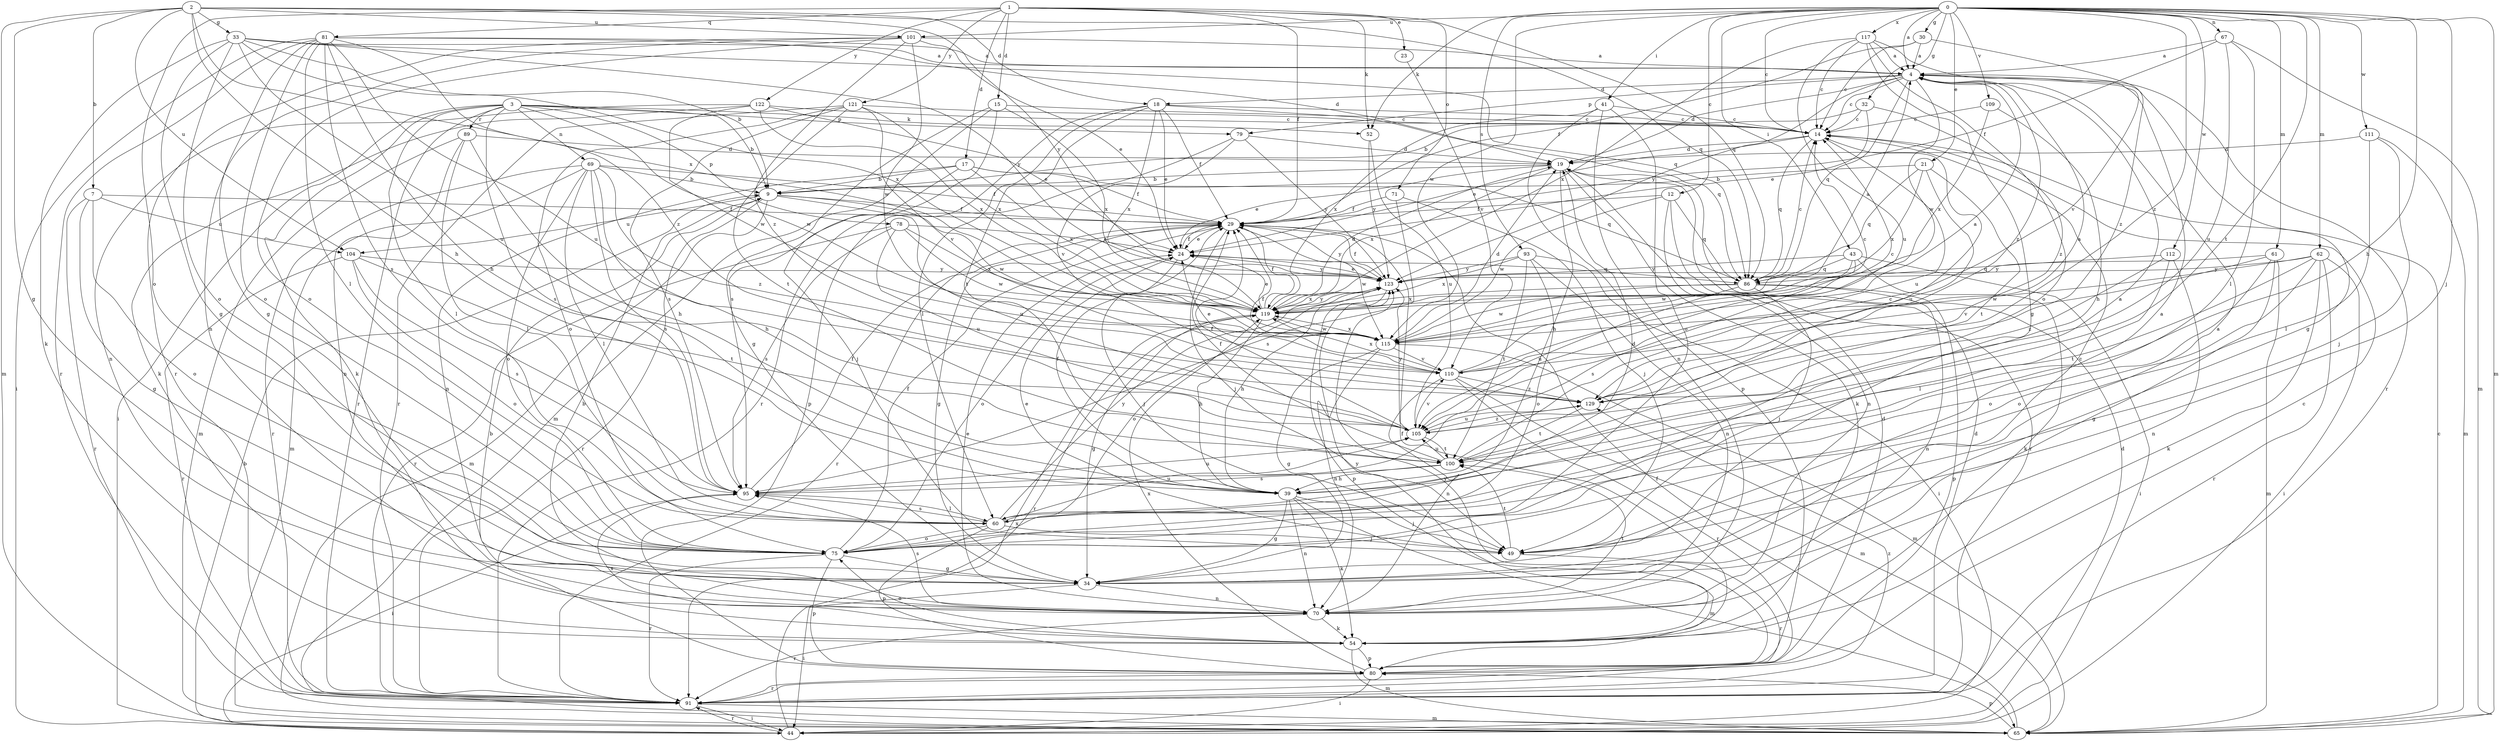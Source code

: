 strict digraph  {
0;
1;
2;
3;
4;
7;
9;
12;
14;
15;
17;
18;
19;
21;
23;
24;
29;
30;
32;
33;
34;
39;
41;
43;
44;
49;
52;
54;
60;
61;
62;
65;
67;
69;
70;
71;
75;
78;
79;
80;
81;
86;
89;
91;
93;
95;
100;
101;
104;
105;
109;
110;
111;
112;
115;
117;
119;
121;
122;
123;
129;
0 -> 4  [label=a];
0 -> 12  [label=c];
0 -> 14  [label=c];
0 -> 21  [label=e];
0 -> 30  [label=g];
0 -> 32  [label=g];
0 -> 39  [label=h];
0 -> 41  [label=i];
0 -> 43  [label=i];
0 -> 49  [label=j];
0 -> 52  [label=k];
0 -> 61  [label=m];
0 -> 62  [label=m];
0 -> 65  [label=m];
0 -> 67  [label=n];
0 -> 93  [label=s];
0 -> 100  [label=t];
0 -> 101  [label=u];
0 -> 109  [label=v];
0 -> 111  [label=w];
0 -> 112  [label=w];
0 -> 115  [label=w];
0 -> 117  [label=x];
0 -> 129  [label=z];
1 -> 15  [label=d];
1 -> 17  [label=d];
1 -> 23  [label=e];
1 -> 29  [label=f];
1 -> 52  [label=k];
1 -> 71  [label=o];
1 -> 75  [label=o];
1 -> 81  [label=q];
1 -> 86  [label=q];
1 -> 121  [label=y];
1 -> 122  [label=y];
2 -> 7  [label=b];
2 -> 18  [label=d];
2 -> 33  [label=g];
2 -> 34  [label=g];
2 -> 39  [label=h];
2 -> 65  [label=m];
2 -> 86  [label=q];
2 -> 101  [label=u];
2 -> 104  [label=u];
2 -> 119  [label=x];
2 -> 123  [label=y];
3 -> 9  [label=b];
3 -> 44  [label=i];
3 -> 52  [label=k];
3 -> 54  [label=k];
3 -> 60  [label=l];
3 -> 69  [label=n];
3 -> 78  [label=p];
3 -> 79  [label=p];
3 -> 89  [label=r];
3 -> 91  [label=r];
3 -> 95  [label=s];
3 -> 115  [label=w];
4 -> 14  [label=c];
4 -> 18  [label=d];
4 -> 19  [label=d];
4 -> 34  [label=g];
4 -> 79  [label=p];
4 -> 86  [label=q];
4 -> 91  [label=r];
4 -> 115  [label=w];
4 -> 123  [label=y];
4 -> 129  [label=z];
7 -> 29  [label=f];
7 -> 34  [label=g];
7 -> 75  [label=o];
7 -> 91  [label=r];
7 -> 104  [label=u];
9 -> 29  [label=f];
9 -> 65  [label=m];
9 -> 91  [label=r];
9 -> 104  [label=u];
9 -> 105  [label=u];
9 -> 115  [label=w];
12 -> 29  [label=f];
12 -> 70  [label=n];
12 -> 86  [label=q];
12 -> 91  [label=r];
12 -> 115  [label=w];
14 -> 19  [label=d];
14 -> 24  [label=e];
14 -> 86  [label=q];
14 -> 105  [label=u];
15 -> 14  [label=c];
15 -> 34  [label=g];
15 -> 65  [label=m];
15 -> 95  [label=s];
15 -> 119  [label=x];
17 -> 9  [label=b];
17 -> 29  [label=f];
17 -> 49  [label=j];
17 -> 70  [label=n];
17 -> 86  [label=q];
17 -> 119  [label=x];
18 -> 14  [label=c];
18 -> 24  [label=e];
18 -> 29  [label=f];
18 -> 60  [label=l];
18 -> 86  [label=q];
18 -> 91  [label=r];
18 -> 100  [label=t];
18 -> 119  [label=x];
19 -> 9  [label=b];
19 -> 24  [label=e];
19 -> 39  [label=h];
19 -> 54  [label=k];
19 -> 119  [label=x];
21 -> 9  [label=b];
21 -> 86  [label=q];
21 -> 100  [label=t];
21 -> 105  [label=u];
21 -> 119  [label=x];
23 -> 110  [label=v];
24 -> 29  [label=f];
24 -> 49  [label=j];
24 -> 75  [label=o];
24 -> 86  [label=q];
24 -> 123  [label=y];
29 -> 24  [label=e];
29 -> 34  [label=g];
29 -> 49  [label=j];
29 -> 91  [label=r];
29 -> 115  [label=w];
29 -> 123  [label=y];
30 -> 4  [label=a];
30 -> 14  [label=c];
30 -> 29  [label=f];
30 -> 129  [label=z];
32 -> 9  [label=b];
32 -> 14  [label=c];
32 -> 24  [label=e];
32 -> 129  [label=z];
33 -> 4  [label=a];
33 -> 9  [label=b];
33 -> 34  [label=g];
33 -> 54  [label=k];
33 -> 75  [label=o];
33 -> 86  [label=q];
33 -> 105  [label=u];
33 -> 119  [label=x];
33 -> 123  [label=y];
34 -> 4  [label=a];
34 -> 14  [label=c];
34 -> 44  [label=i];
34 -> 70  [label=n];
39 -> 29  [label=f];
39 -> 34  [label=g];
39 -> 49  [label=j];
39 -> 54  [label=k];
39 -> 65  [label=m];
39 -> 70  [label=n];
41 -> 14  [label=c];
41 -> 70  [label=n];
41 -> 75  [label=o];
41 -> 80  [label=p];
41 -> 119  [label=x];
43 -> 44  [label=i];
43 -> 54  [label=k];
43 -> 86  [label=q];
43 -> 95  [label=s];
43 -> 115  [label=w];
43 -> 123  [label=y];
44 -> 9  [label=b];
44 -> 19  [label=d];
44 -> 91  [label=r];
44 -> 119  [label=x];
49 -> 4  [label=a];
49 -> 24  [label=e];
49 -> 91  [label=r];
49 -> 100  [label=t];
52 -> 105  [label=u];
52 -> 123  [label=y];
54 -> 29  [label=f];
54 -> 65  [label=m];
54 -> 75  [label=o];
54 -> 80  [label=p];
54 -> 95  [label=s];
54 -> 123  [label=y];
60 -> 4  [label=a];
60 -> 19  [label=d];
60 -> 49  [label=j];
60 -> 75  [label=o];
60 -> 80  [label=p];
60 -> 95  [label=s];
60 -> 105  [label=u];
60 -> 123  [label=y];
61 -> 34  [label=g];
61 -> 65  [label=m];
61 -> 75  [label=o];
61 -> 110  [label=v];
61 -> 123  [label=y];
62 -> 44  [label=i];
62 -> 54  [label=k];
62 -> 75  [label=o];
62 -> 91  [label=r];
62 -> 100  [label=t];
62 -> 115  [label=w];
62 -> 123  [label=y];
65 -> 14  [label=c];
65 -> 29  [label=f];
65 -> 80  [label=p];
67 -> 4  [label=a];
67 -> 29  [label=f];
67 -> 60  [label=l];
67 -> 65  [label=m];
67 -> 105  [label=u];
69 -> 9  [label=b];
69 -> 29  [label=f];
69 -> 39  [label=h];
69 -> 60  [label=l];
69 -> 65  [label=m];
69 -> 75  [label=o];
69 -> 91  [label=r];
69 -> 95  [label=s];
69 -> 129  [label=z];
70 -> 9  [label=b];
70 -> 24  [label=e];
70 -> 54  [label=k];
70 -> 91  [label=r];
70 -> 95  [label=s];
70 -> 100  [label=t];
71 -> 29  [label=f];
71 -> 49  [label=j];
71 -> 95  [label=s];
75 -> 29  [label=f];
75 -> 34  [label=g];
75 -> 80  [label=p];
75 -> 91  [label=r];
78 -> 24  [label=e];
78 -> 91  [label=r];
78 -> 95  [label=s];
78 -> 105  [label=u];
78 -> 115  [label=w];
78 -> 119  [label=x];
79 -> 19  [label=d];
79 -> 80  [label=p];
79 -> 110  [label=v];
79 -> 123  [label=y];
80 -> 9  [label=b];
80 -> 14  [label=c];
80 -> 19  [label=d];
80 -> 44  [label=i];
80 -> 91  [label=r];
80 -> 119  [label=x];
80 -> 123  [label=y];
81 -> 4  [label=a];
81 -> 19  [label=d];
81 -> 34  [label=g];
81 -> 39  [label=h];
81 -> 44  [label=i];
81 -> 60  [label=l];
81 -> 75  [label=o];
81 -> 91  [label=r];
81 -> 95  [label=s];
81 -> 105  [label=u];
81 -> 129  [label=z];
86 -> 14  [label=c];
86 -> 49  [label=j];
86 -> 70  [label=n];
86 -> 80  [label=p];
86 -> 105  [label=u];
86 -> 115  [label=w];
86 -> 119  [label=x];
89 -> 19  [label=d];
89 -> 39  [label=h];
89 -> 60  [label=l];
89 -> 65  [label=m];
89 -> 70  [label=n];
91 -> 19  [label=d];
91 -> 44  [label=i];
91 -> 65  [label=m];
91 -> 129  [label=z];
93 -> 44  [label=i];
93 -> 70  [label=n];
93 -> 75  [label=o];
93 -> 100  [label=t];
93 -> 119  [label=x];
93 -> 123  [label=y];
95 -> 29  [label=f];
95 -> 44  [label=i];
95 -> 60  [label=l];
95 -> 105  [label=u];
100 -> 14  [label=c];
100 -> 29  [label=f];
100 -> 39  [label=h];
100 -> 95  [label=s];
100 -> 105  [label=u];
101 -> 4  [label=a];
101 -> 24  [label=e];
101 -> 70  [label=n];
101 -> 75  [label=o];
101 -> 91  [label=r];
101 -> 115  [label=w];
101 -> 129  [label=z];
104 -> 75  [label=o];
104 -> 91  [label=r];
104 -> 95  [label=s];
104 -> 100  [label=t];
104 -> 123  [label=y];
105 -> 29  [label=f];
105 -> 100  [label=t];
105 -> 110  [label=v];
105 -> 123  [label=y];
105 -> 129  [label=z];
109 -> 14  [label=c];
109 -> 39  [label=h];
109 -> 119  [label=x];
110 -> 4  [label=a];
110 -> 14  [label=c];
110 -> 24  [label=e];
110 -> 29  [label=f];
110 -> 65  [label=m];
110 -> 70  [label=n];
110 -> 91  [label=r];
110 -> 119  [label=x];
110 -> 129  [label=z];
111 -> 19  [label=d];
111 -> 49  [label=j];
111 -> 60  [label=l];
111 -> 65  [label=m];
112 -> 60  [label=l];
112 -> 70  [label=n];
112 -> 86  [label=q];
112 -> 129  [label=z];
115 -> 14  [label=c];
115 -> 19  [label=d];
115 -> 34  [label=g];
115 -> 65  [label=m];
115 -> 70  [label=n];
115 -> 110  [label=v];
115 -> 119  [label=x];
117 -> 4  [label=a];
117 -> 14  [label=c];
117 -> 34  [label=g];
117 -> 75  [label=o];
117 -> 105  [label=u];
117 -> 110  [label=v];
117 -> 119  [label=x];
119 -> 4  [label=a];
119 -> 19  [label=d];
119 -> 24  [label=e];
119 -> 29  [label=f];
119 -> 34  [label=g];
119 -> 39  [label=h];
119 -> 91  [label=r];
119 -> 115  [label=w];
119 -> 123  [label=y];
121 -> 14  [label=c];
121 -> 75  [label=o];
121 -> 91  [label=r];
121 -> 95  [label=s];
121 -> 100  [label=t];
121 -> 110  [label=v];
121 -> 119  [label=x];
122 -> 14  [label=c];
122 -> 24  [label=e];
122 -> 54  [label=k];
122 -> 70  [label=n];
122 -> 115  [label=w];
122 -> 119  [label=x];
123 -> 24  [label=e];
123 -> 29  [label=f];
123 -> 39  [label=h];
123 -> 75  [label=o];
123 -> 80  [label=p];
123 -> 119  [label=x];
129 -> 4  [label=a];
129 -> 100  [label=t];
129 -> 105  [label=u];
}
